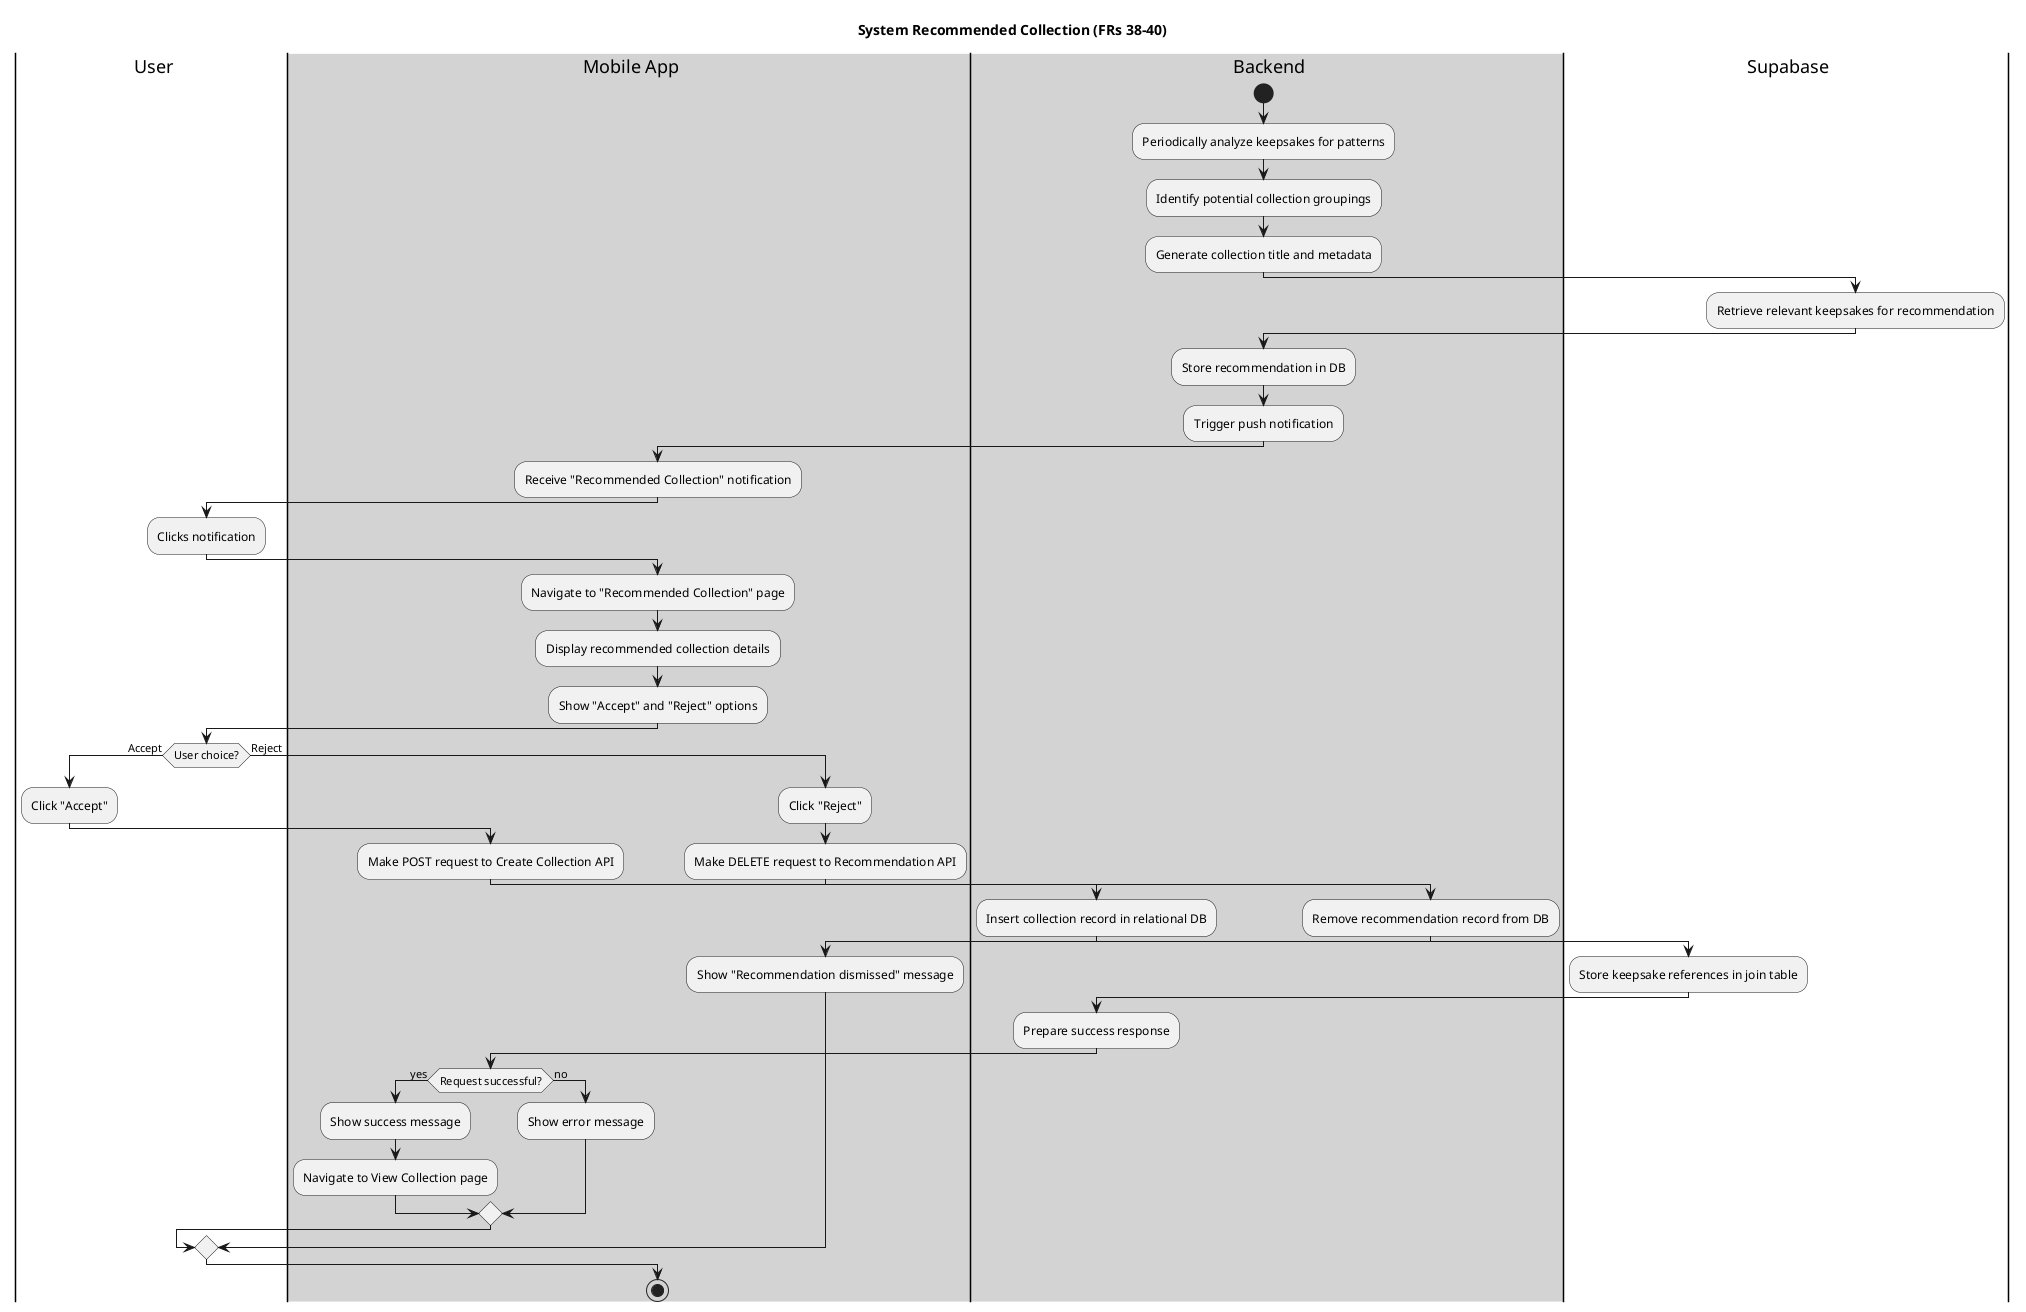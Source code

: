 @startuml
title System Recommended Collection (FRs 38-40)

|user| User
|#lightgray|mobile| Mobile App
|#lightgray|backend| Backend
|db| Supabase

|backend|
start
:Periodically analyze keepsakes for patterns;
:Identify potential collection groupings;
:Generate collection title and metadata;

|db|
:Retrieve relevant keepsakes for recommendation;

|backend|
:Store recommendation in DB;
:Trigger push notification;

|mobile|
:Receive "Recommended Collection" notification;

|user|
:Clicks notification;

|mobile|
:Navigate to "Recommended Collection" page;
:Display recommended collection details;
:Show "Accept" and "Reject" options;

|user|
if (User choice?) is (Accept) then
  :Click "Accept";

  |mobile|
  :Make POST request to Create Collection API;

  |backend|
  :Insert collection record in relational DB;
  |db|
  :Store keepsake references in join table;
  |backend|
  :Prepare success response;

  |mobile|
  if (Request successful?) is (yes) then
    :Show success message;
    :Navigate to View Collection page;
  else (no)
    :Show error message;
  endif

else (Reject)
  :Click "Reject";

  |mobile|
  :Make DELETE request to Recommendation API;

  |backend|
  :Remove recommendation record from DB;
  |mobile|
  :Show "Recommendation dismissed" message;
endif

stop
@enduml


